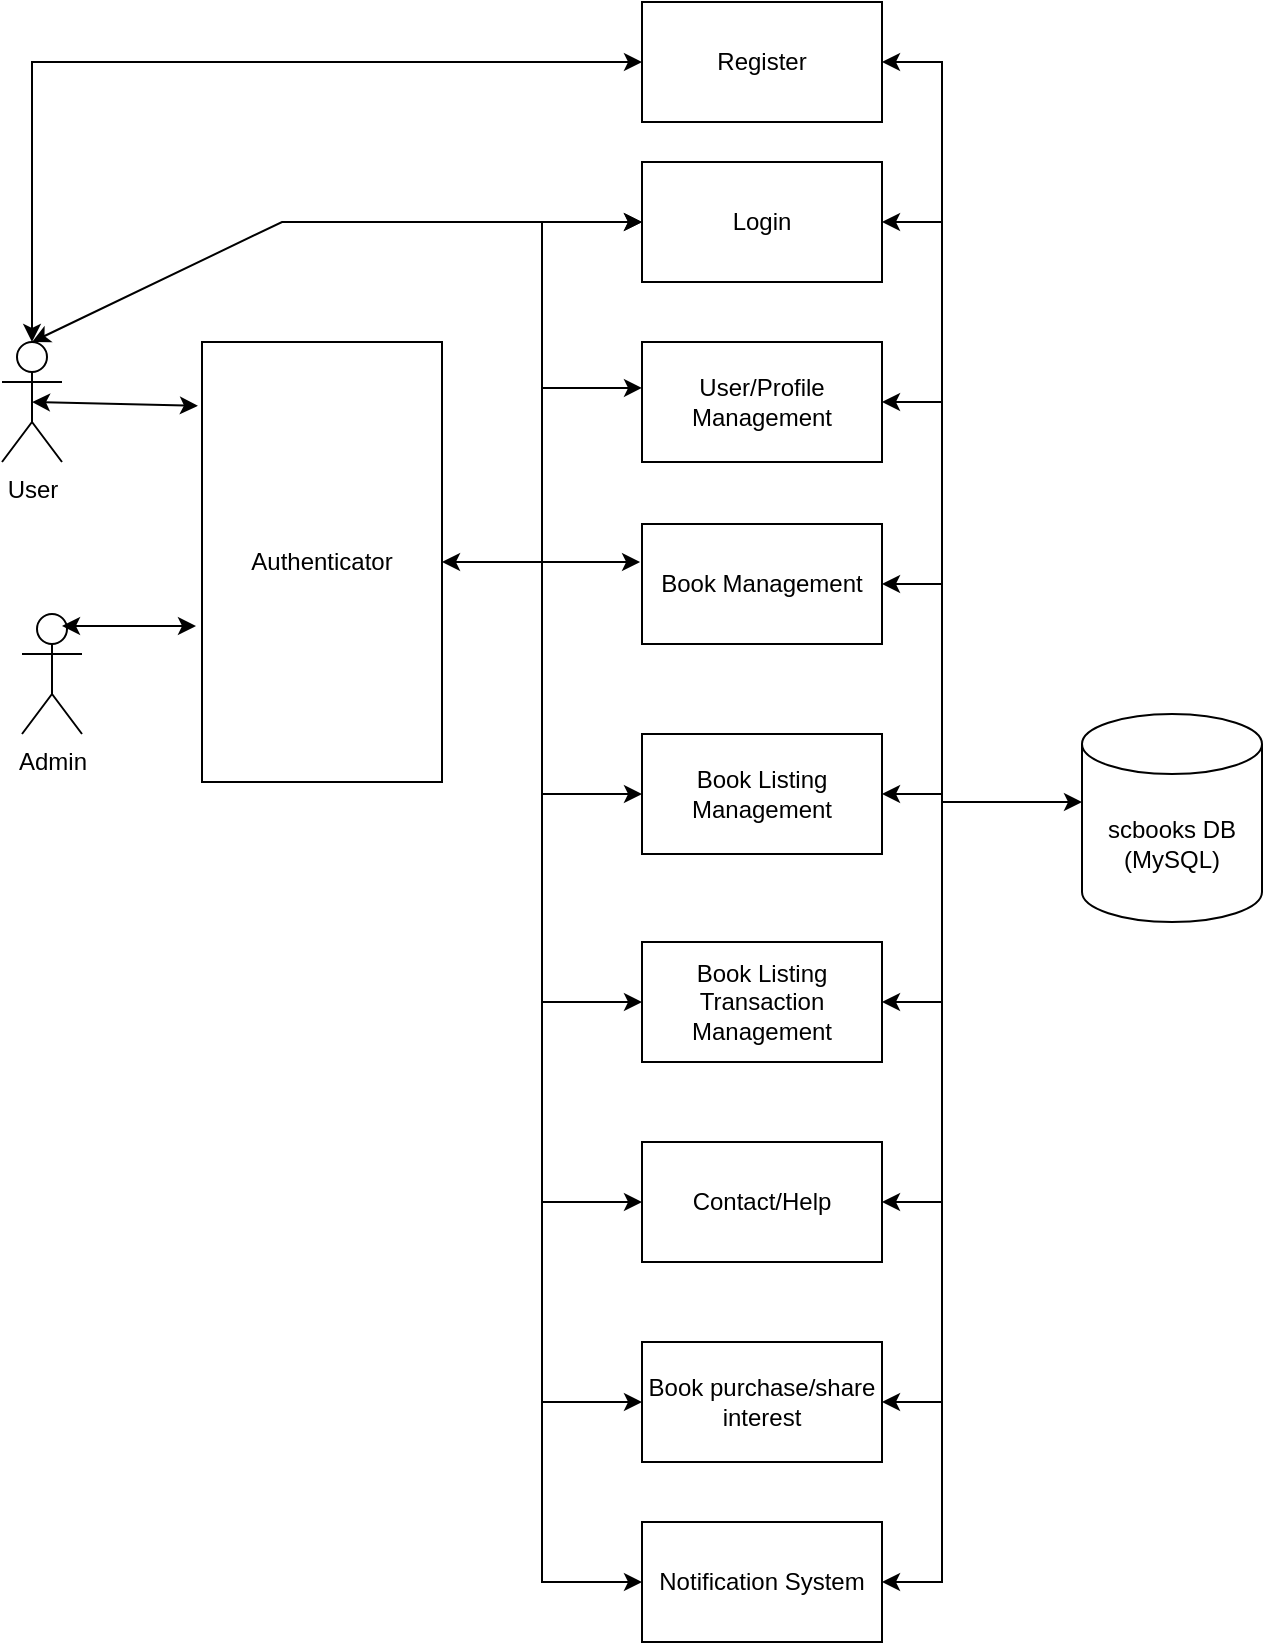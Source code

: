 <mxfile version="14.4.3" type="device"><diagram id="W8pUACUm41YMZUIhPcFQ" name="Page-1"><mxGraphModel dx="1581" dy="909" grid="1" gridSize="10" guides="1" tooltips="1" connect="1" arrows="1" fold="1" page="1" pageScale="1" pageWidth="850" pageHeight="1100" math="0" shadow="0"><root><mxCell id="0"/><mxCell id="1" parent="0"/><mxCell id="LgjhHTXJ1u1PJxaZicC5-1" value="Authenticator" style="rounded=0;whiteSpace=wrap;html=1;" vertex="1" parent="1"><mxGeometry x="280" y="210" width="120" height="220" as="geometry"/></mxCell><mxCell id="LgjhHTXJ1u1PJxaZicC5-2" value="User" style="shape=umlActor;verticalLabelPosition=bottom;verticalAlign=top;html=1;outlineConnect=0;" vertex="1" parent="1"><mxGeometry x="180" y="210" width="30" height="60" as="geometry"/></mxCell><mxCell id="LgjhHTXJ1u1PJxaZicC5-8" value="Register" style="rounded=0;whiteSpace=wrap;html=1;" vertex="1" parent="1"><mxGeometry x="500" y="40" width="120" height="60" as="geometry"/></mxCell><mxCell id="LgjhHTXJ1u1PJxaZicC5-9" value="Login" style="rounded=0;whiteSpace=wrap;html=1;" vertex="1" parent="1"><mxGeometry x="500" y="120" width="120" height="60" as="geometry"/></mxCell><mxCell id="LgjhHTXJ1u1PJxaZicC5-10" value="User/Profile Management" style="rounded=0;whiteSpace=wrap;html=1;" vertex="1" parent="1"><mxGeometry x="500" y="210" width="120" height="60" as="geometry"/></mxCell><mxCell id="LgjhHTXJ1u1PJxaZicC5-11" value="Book Management" style="rounded=0;whiteSpace=wrap;html=1;" vertex="1" parent="1"><mxGeometry x="500" y="301" width="120" height="60" as="geometry"/></mxCell><mxCell id="LgjhHTXJ1u1PJxaZicC5-12" value="Book Listing Management" style="rounded=0;whiteSpace=wrap;html=1;" vertex="1" parent="1"><mxGeometry x="500" y="406" width="120" height="60" as="geometry"/></mxCell><mxCell id="LgjhHTXJ1u1PJxaZicC5-13" value="Contact/Help" style="rounded=0;whiteSpace=wrap;html=1;" vertex="1" parent="1"><mxGeometry x="500" y="610" width="120" height="60" as="geometry"/></mxCell><mxCell id="LgjhHTXJ1u1PJxaZicC5-14" value="Book Listing Transaction Management" style="rounded=0;whiteSpace=wrap;html=1;" vertex="1" parent="1"><mxGeometry x="500" y="510" width="120" height="60" as="geometry"/></mxCell><mxCell id="LgjhHTXJ1u1PJxaZicC5-18" value="" style="endArrow=classic;startArrow=classic;html=1;exitX=0.5;exitY=0;exitDx=0;exitDy=0;exitPerimeter=0;entryX=0;entryY=0.5;entryDx=0;entryDy=0;rounded=0;" edge="1" parent="1" source="LgjhHTXJ1u1PJxaZicC5-2" target="LgjhHTXJ1u1PJxaZicC5-8"><mxGeometry width="50" height="50" relative="1" as="geometry"><mxPoint x="300" y="130" as="sourcePoint"/><mxPoint x="350" y="80" as="targetPoint"/><Array as="points"><mxPoint x="195" y="70"/></Array></mxGeometry></mxCell><mxCell id="LgjhHTXJ1u1PJxaZicC5-19" value="" style="endArrow=classic;startArrow=classic;html=1;exitX=0.5;exitY=0;exitDx=0;exitDy=0;exitPerimeter=0;entryX=0;entryY=0.5;entryDx=0;entryDy=0;rounded=0;" edge="1" parent="1" source="LgjhHTXJ1u1PJxaZicC5-2" target="LgjhHTXJ1u1PJxaZicC5-9"><mxGeometry width="50" height="50" relative="1" as="geometry"><mxPoint x="570" y="400" as="sourcePoint"/><mxPoint x="620" y="350" as="targetPoint"/><Array as="points"><mxPoint x="320" y="150"/></Array></mxGeometry></mxCell><mxCell id="LgjhHTXJ1u1PJxaZicC5-20" value="" style="endArrow=classic;startArrow=classic;html=1;exitX=0.5;exitY=0.5;exitDx=0;exitDy=0;exitPerimeter=0;entryX=-0.017;entryY=0.145;entryDx=0;entryDy=0;entryPerimeter=0;" edge="1" parent="1" source="LgjhHTXJ1u1PJxaZicC5-2" target="LgjhHTXJ1u1PJxaZicC5-1"><mxGeometry width="50" height="50" relative="1" as="geometry"><mxPoint x="570" y="400" as="sourcePoint"/><mxPoint x="620" y="350" as="targetPoint"/></mxGeometry></mxCell><mxCell id="LgjhHTXJ1u1PJxaZicC5-21" value="" style="endArrow=classic;startArrow=classic;html=1;exitX=1;exitY=0.5;exitDx=0;exitDy=0;entryX=0;entryY=0.5;entryDx=0;entryDy=0;rounded=0;" edge="1" parent="1" source="LgjhHTXJ1u1PJxaZicC5-1" target="LgjhHTXJ1u1PJxaZicC5-9"><mxGeometry width="50" height="50" relative="1" as="geometry"><mxPoint x="390" y="340" as="sourcePoint"/><mxPoint x="440" y="290" as="targetPoint"/><Array as="points"><mxPoint x="450" y="320"/><mxPoint x="450" y="230"/><mxPoint x="450" y="150"/></Array></mxGeometry></mxCell><mxCell id="LgjhHTXJ1u1PJxaZicC5-22" value="" style="endArrow=classic;html=1;entryX=0;entryY=0.383;entryDx=0;entryDy=0;entryPerimeter=0;" edge="1" parent="1" target="LgjhHTXJ1u1PJxaZicC5-10"><mxGeometry width="50" height="50" relative="1" as="geometry"><mxPoint x="450" y="233" as="sourcePoint"/><mxPoint x="320" y="510" as="targetPoint"/></mxGeometry></mxCell><mxCell id="LgjhHTXJ1u1PJxaZicC5-23" value="" style="endArrow=classic;html=1;entryX=-0.008;entryY=0.15;entryDx=0;entryDy=0;entryPerimeter=0;" edge="1" parent="1"><mxGeometry width="50" height="50" relative="1" as="geometry"><mxPoint x="450" y="320" as="sourcePoint"/><mxPoint x="499.04" y="320" as="targetPoint"/></mxGeometry></mxCell><mxCell id="LgjhHTXJ1u1PJxaZicC5-24" value="" style="endArrow=classic;html=1;entryX=0;entryY=0.5;entryDx=0;entryDy=0;rounded=0;" edge="1" parent="1" target="LgjhHTXJ1u1PJxaZicC5-12"><mxGeometry width="50" height="50" relative="1" as="geometry"><mxPoint x="450" y="320" as="sourcePoint"/><mxPoint x="420" y="460" as="targetPoint"/><Array as="points"><mxPoint x="450" y="436"/></Array></mxGeometry></mxCell><mxCell id="LgjhHTXJ1u1PJxaZicC5-25" value="" style="endArrow=classic;html=1;entryX=0;entryY=0.5;entryDx=0;entryDy=0;rounded=0;" edge="1" parent="1" target="LgjhHTXJ1u1PJxaZicC5-14"><mxGeometry width="50" height="50" relative="1" as="geometry"><mxPoint x="450" y="430" as="sourcePoint"/><mxPoint x="300" y="550" as="targetPoint"/><Array as="points"><mxPoint x="450" y="540"/></Array></mxGeometry></mxCell><mxCell id="LgjhHTXJ1u1PJxaZicC5-26" value="" style="endArrow=classic;html=1;entryX=0;entryY=0.5;entryDx=0;entryDy=0;rounded=0;" edge="1" parent="1" target="LgjhHTXJ1u1PJxaZicC5-13"><mxGeometry width="50" height="50" relative="1" as="geometry"><mxPoint x="450" y="540" as="sourcePoint"/><mxPoint x="380" y="550" as="targetPoint"/><Array as="points"><mxPoint x="450" y="640"/></Array></mxGeometry></mxCell><mxCell id="LgjhHTXJ1u1PJxaZicC5-27" value="Admin&lt;br&gt;" style="shape=umlActor;verticalLabelPosition=bottom;verticalAlign=top;html=1;outlineConnect=0;" vertex="1" parent="1"><mxGeometry x="190" y="346" width="30" height="60" as="geometry"/></mxCell><mxCell id="LgjhHTXJ1u1PJxaZicC5-28" value="" style="endArrow=classic;startArrow=classic;html=1;" edge="1" parent="1"><mxGeometry width="50" height="50" relative="1" as="geometry"><mxPoint x="210" y="352" as="sourcePoint"/><mxPoint x="277" y="352" as="targetPoint"/></mxGeometry></mxCell><mxCell id="LgjhHTXJ1u1PJxaZicC5-29" value="Book purchase/share interest" style="rounded=0;whiteSpace=wrap;html=1;" vertex="1" parent="1"><mxGeometry x="500" y="710" width="120" height="60" as="geometry"/></mxCell><mxCell id="LgjhHTXJ1u1PJxaZicC5-30" value="" style="endArrow=classic;html=1;entryX=0;entryY=0.5;entryDx=0;entryDy=0;rounded=0;" edge="1" parent="1" target="LgjhHTXJ1u1PJxaZicC5-29"><mxGeometry width="50" height="50" relative="1" as="geometry"><mxPoint x="450" y="640" as="sourcePoint"/><mxPoint x="410" y="700" as="targetPoint"/><Array as="points"><mxPoint x="450" y="740"/></Array></mxGeometry></mxCell><mxCell id="LgjhHTXJ1u1PJxaZicC5-31" value="Notification System" style="rounded=0;whiteSpace=wrap;html=1;" vertex="1" parent="1"><mxGeometry x="500" y="800" width="120" height="60" as="geometry"/></mxCell><mxCell id="LgjhHTXJ1u1PJxaZicC5-32" value="" style="endArrow=classic;html=1;entryX=0;entryY=0.5;entryDx=0;entryDy=0;rounded=0;" edge="1" parent="1" target="LgjhHTXJ1u1PJxaZicC5-31"><mxGeometry width="50" height="50" relative="1" as="geometry"><mxPoint x="450" y="740" as="sourcePoint"/><mxPoint x="430" y="810" as="targetPoint"/><Array as="points"><mxPoint x="450" y="830"/></Array></mxGeometry></mxCell><mxCell id="LgjhHTXJ1u1PJxaZicC5-33" value="scbooks DB&lt;br&gt;(MySQL)" style="shape=cylinder3;whiteSpace=wrap;html=1;boundedLbl=1;backgroundOutline=1;size=15;" vertex="1" parent="1"><mxGeometry x="720" y="396" width="90" height="104" as="geometry"/></mxCell><mxCell id="LgjhHTXJ1u1PJxaZicC5-34" value="" style="endArrow=classic;startArrow=classic;html=1;exitX=1;exitY=0.5;exitDx=0;exitDy=0;rounded=0;" edge="1" parent="1" source="LgjhHTXJ1u1PJxaZicC5-8"><mxGeometry width="50" height="50" relative="1" as="geometry"><mxPoint x="640" y="490" as="sourcePoint"/><mxPoint x="720" y="440" as="targetPoint"/><Array as="points"><mxPoint x="650" y="70"/><mxPoint x="650" y="280"/><mxPoint x="650" y="440"/></Array></mxGeometry></mxCell><mxCell id="LgjhHTXJ1u1PJxaZicC5-35" value="" style="endArrow=classic;html=1;entryX=1;entryY=0.5;entryDx=0;entryDy=0;" edge="1" parent="1" target="LgjhHTXJ1u1PJxaZicC5-9"><mxGeometry width="50" height="50" relative="1" as="geometry"><mxPoint x="650" y="150" as="sourcePoint"/><mxPoint x="730" y="580" as="targetPoint"/></mxGeometry></mxCell><mxCell id="LgjhHTXJ1u1PJxaZicC5-36" value="" style="endArrow=classic;html=1;entryX=1;entryY=0.5;entryDx=0;entryDy=0;" edge="1" parent="1" target="LgjhHTXJ1u1PJxaZicC5-10"><mxGeometry width="50" height="50" relative="1" as="geometry"><mxPoint x="650" y="240" as="sourcePoint"/><mxPoint x="700" y="730" as="targetPoint"/></mxGeometry></mxCell><mxCell id="LgjhHTXJ1u1PJxaZicC5-37" value="" style="endArrow=classic;html=1;entryX=1;entryY=0.5;entryDx=0;entryDy=0;" edge="1" parent="1" target="LgjhHTXJ1u1PJxaZicC5-11"><mxGeometry width="50" height="50" relative="1" as="geometry"><mxPoint x="650" y="331" as="sourcePoint"/><mxPoint x="710" y="560" as="targetPoint"/></mxGeometry></mxCell><mxCell id="LgjhHTXJ1u1PJxaZicC5-38" value="" style="endArrow=classic;html=1;entryX=1;entryY=0.5;entryDx=0;entryDy=0;" edge="1" parent="1" target="LgjhHTXJ1u1PJxaZicC5-12"><mxGeometry width="50" height="50" relative="1" as="geometry"><mxPoint x="650" y="436" as="sourcePoint"/><mxPoint x="760" y="630" as="targetPoint"/></mxGeometry></mxCell><mxCell id="LgjhHTXJ1u1PJxaZicC5-39" value="" style="endArrow=classic;html=1;entryX=1;entryY=0.5;entryDx=0;entryDy=0;rounded=0;" edge="1" parent="1" target="LgjhHTXJ1u1PJxaZicC5-14"><mxGeometry width="50" height="50" relative="1" as="geometry"><mxPoint x="650" y="440" as="sourcePoint"/><mxPoint x="710" y="620" as="targetPoint"/><Array as="points"><mxPoint x="650" y="540"/></Array></mxGeometry></mxCell><mxCell id="LgjhHTXJ1u1PJxaZicC5-40" value="" style="endArrow=classic;html=1;entryX=1;entryY=0.5;entryDx=0;entryDy=0;rounded=0;" edge="1" parent="1" target="LgjhHTXJ1u1PJxaZicC5-13"><mxGeometry width="50" height="50" relative="1" as="geometry"><mxPoint x="650" y="540" as="sourcePoint"/><mxPoint x="750" y="640" as="targetPoint"/><Array as="points"><mxPoint x="650" y="640"/></Array></mxGeometry></mxCell><mxCell id="LgjhHTXJ1u1PJxaZicC5-41" value="" style="endArrow=classic;html=1;entryX=1;entryY=0.5;entryDx=0;entryDy=0;rounded=0;" edge="1" parent="1" target="LgjhHTXJ1u1PJxaZicC5-29"><mxGeometry width="50" height="50" relative="1" as="geometry"><mxPoint x="650" y="640" as="sourcePoint"/><mxPoint x="750" y="680" as="targetPoint"/><Array as="points"><mxPoint x="650" y="740"/></Array></mxGeometry></mxCell><mxCell id="LgjhHTXJ1u1PJxaZicC5-42" value="" style="endArrow=classic;html=1;entryX=1;entryY=0.5;entryDx=0;entryDy=0;rounded=0;" edge="1" parent="1" target="LgjhHTXJ1u1PJxaZicC5-31"><mxGeometry width="50" height="50" relative="1" as="geometry"><mxPoint x="650" y="740" as="sourcePoint"/><mxPoint x="740" y="770" as="targetPoint"/><Array as="points"><mxPoint x="650" y="830"/></Array></mxGeometry></mxCell></root></mxGraphModel></diagram></mxfile>